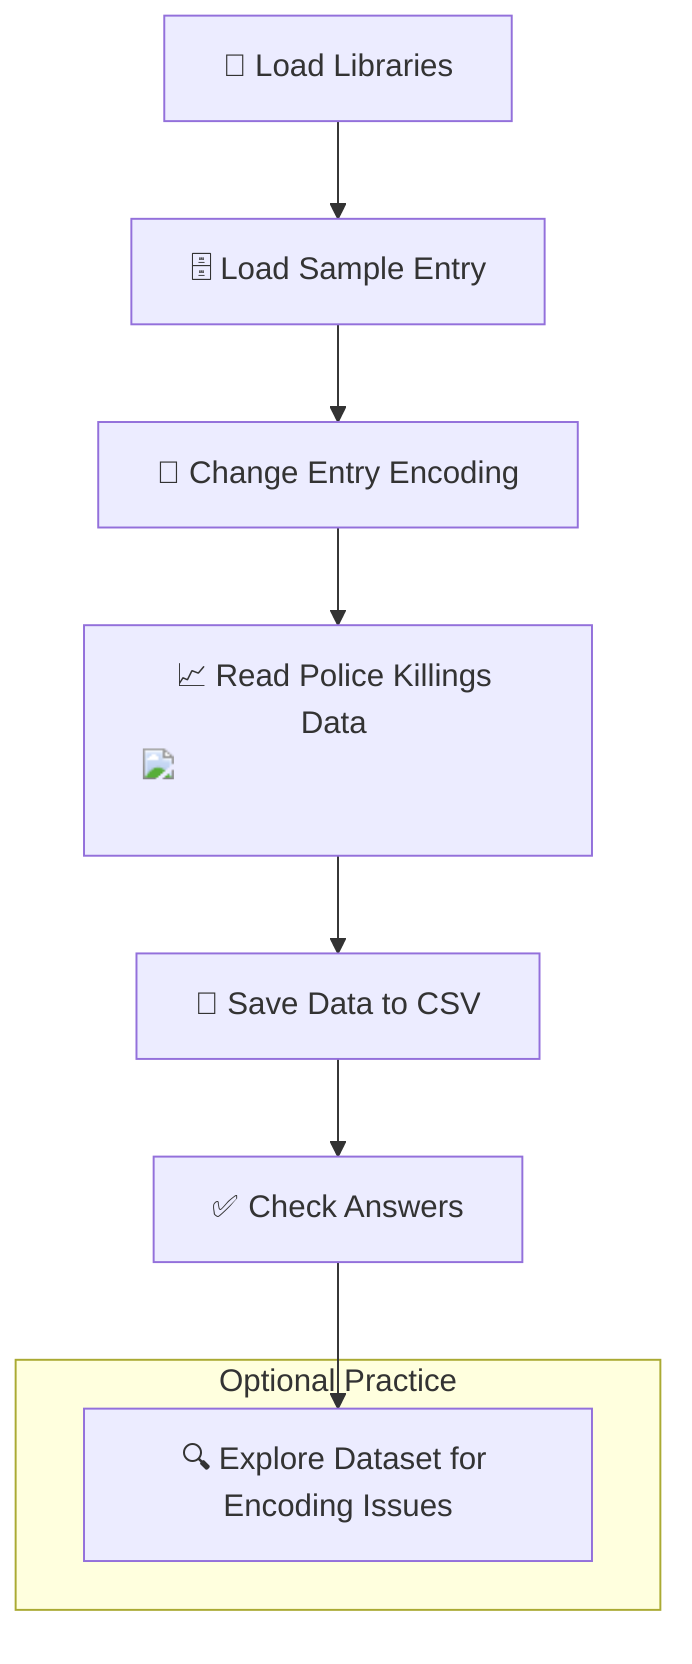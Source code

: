 flowchart TD
    A["📂 Load Libraries"] --> B["🗄️ Load Sample Entry"]
    B --> C["📝 Change Entry Encoding"]
    C --> D["📈 Read Police Killings Data <img src='dummy_plots/barplot_template.svg' /> <br/>"]

    D --> E["💾 Save Data to CSV"]
    E --> F["✅ Check Answers"]

    subgraph Optional Prac["Optional Practice"]
        G["🔍 Explore Dataset for Encoding Issues"]
    end

    F --> G